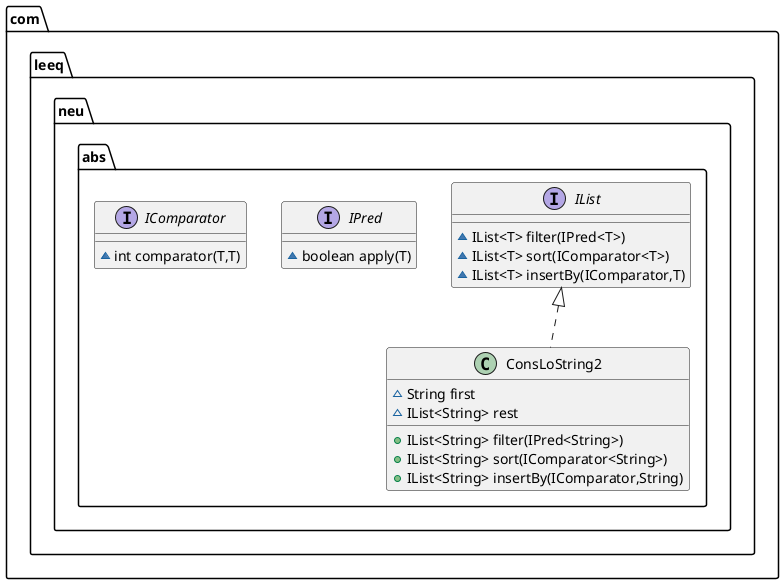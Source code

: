 @startuml
class com.leeq.neu.abs.ConsLoString2 {
~ String first
~ IList<String> rest
+ IList<String> filter(IPred<String>)
+ IList<String> sort(IComparator<String>)
+ IList<String> insertBy(IComparator,String)
}
interface com.leeq.neu.abs.IList {
~ IList<T> filter(IPred<T>)
~ IList<T> sort(IComparator<T>)
~ IList<T> insertBy(IComparator,T)
}
interface com.leeq.neu.abs.IPred {
~ boolean apply(T)
}
interface com.leeq.neu.abs.IComparator {
~ int comparator(T,T)
}


com.leeq.neu.abs.IList <|.. com.leeq.neu.abs.ConsLoString2
@enduml